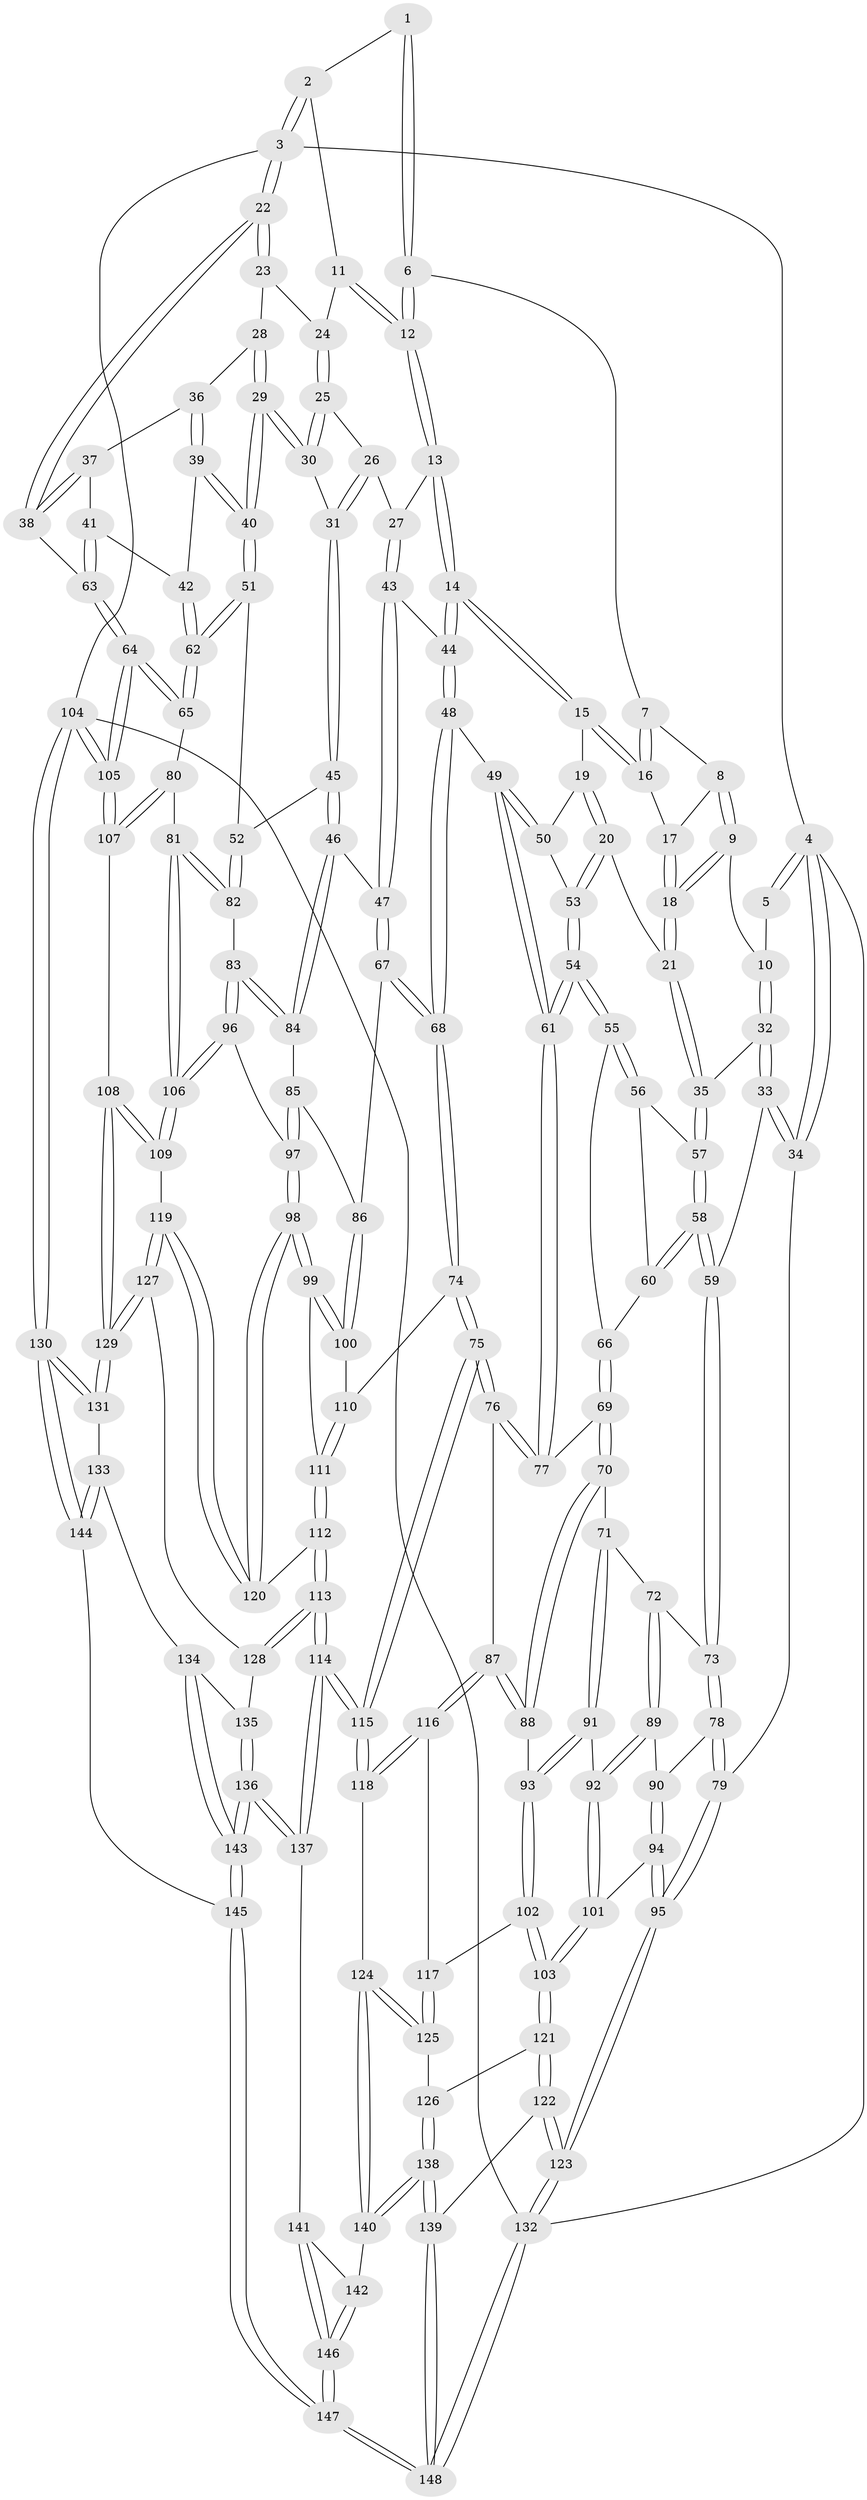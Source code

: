 // Generated by graph-tools (version 1.1) at 2025/17/03/09/25 04:17:21]
// undirected, 148 vertices, 367 edges
graph export_dot {
graph [start="1"]
  node [color=gray90,style=filled];
  1 [pos="+0.3963263197635572+0"];
  2 [pos="+0.7886469885058073+0"];
  3 [pos="+1+0"];
  4 [pos="+0+0"];
  5 [pos="+0.10473261007192636+0"];
  6 [pos="+0.39790670503184017+0"];
  7 [pos="+0.377999838952558+0"];
  8 [pos="+0.26627961356224644+0.0950100243173837"];
  9 [pos="+0.21698858632414408+0.15557312194180697"];
  10 [pos="+0.1384048072823748+0.1472388911065507"];
  11 [pos="+0.7384669899020638+0.06930163946781333"];
  12 [pos="+0.5664543392955489+0.14637740995421894"];
  13 [pos="+0.5648208657583778+0.1524737034108073"];
  14 [pos="+0.489948200536739+0.21646996099134888"];
  15 [pos="+0.4563150668811573+0.20745973986552704"];
  16 [pos="+0.3676209265894238+0.11891069697868933"];
  17 [pos="+0.33802526978224257+0.14881901211171483"];
  18 [pos="+0.2907886638913284+0.20653087797283295"];
  19 [pos="+0.32006471838546313+0.2440579059761736"];
  20 [pos="+0.30963695497644567+0.24243193767210244"];
  21 [pos="+0.30186101180864655+0.23743157158402328"];
  22 [pos="+1+0"];
  23 [pos="+0.8190248136055277+0.15305896977118158"];
  24 [pos="+0.7966357011514228+0.14487963570924614"];
  25 [pos="+0.771697138487708+0.18329281937325162"];
  26 [pos="+0.7096782021794393+0.22559724846301116"];
  27 [pos="+0.6332358258878009+0.23903902494454082"];
  28 [pos="+0.8629465297052649+0.19261677734878618"];
  29 [pos="+0.790797609438245+0.2979889304361567"];
  30 [pos="+0.767220689262493+0.23211052675901991"];
  31 [pos="+0.7307437467963181+0.28956053526480985"];
  32 [pos="+0.0741222678843201+0.222203384674767"];
  33 [pos="+0+0.28128460340553074"];
  34 [pos="+0+0.2605016347199752"];
  35 [pos="+0.23180821781111924+0.2960206621905662"];
  36 [pos="+0.8648757654495184+0.1937605932236349"];
  37 [pos="+0.9150853840145965+0.19112930318015298"];
  38 [pos="+1+0"];
  39 [pos="+0.8847088355156297+0.3154859868966988"];
  40 [pos="+0.7786146701666354+0.3833155472719097"];
  41 [pos="+1+0.31706020812765373"];
  42 [pos="+0.955503630778607+0.33660963269010075"];
  43 [pos="+0.6551940612713955+0.3582610249152558"];
  44 [pos="+0.47856207391748345+0.3351469066453433"];
  45 [pos="+0.7161382989477152+0.39439458563861923"];
  46 [pos="+0.704508581847072+0.39649196019695027"];
  47 [pos="+0.6898019689611835+0.39373838969566527"];
  48 [pos="+0.4559604113500551+0.3622197887043241"];
  49 [pos="+0.4537551958561316+0.3625481000867627"];
  50 [pos="+0.37482047400186685+0.2948640754901827"];
  51 [pos="+0.7674391084095903+0.3961646575574385"];
  52 [pos="+0.7668405941073221+0.3963559773155165"];
  53 [pos="+0.31969183392919226+0.34806516293140916"];
  54 [pos="+0.3238386535386867+0.409900137377002"];
  55 [pos="+0.30015743201170364+0.40039076826458925"];
  56 [pos="+0.23645018536924012+0.3304757748674981"];
  57 [pos="+0.2309059693938673+0.3169889997218281"];
  58 [pos="+0.10372428237536961+0.3790950970980711"];
  59 [pos="+0.0648478478963616+0.37392309948555646"];
  60 [pos="+0.18182917010658903+0.40862556835075736"];
  61 [pos="+0.3336887374010506+0.4191367694534714"];
  62 [pos="+0.8992117692229619+0.45950515658249785"];
  63 [pos="+1+0.3405175903450688"];
  64 [pos="+1+0.4937968308057448"];
  65 [pos="+0.9457603759607223+0.5263523056273408"];
  66 [pos="+0.19079036317162368+0.4156827342784315"];
  67 [pos="+0.5341348595541013+0.5271937630489829"];
  68 [pos="+0.5329957010100708+0.5278469958801351"];
  69 [pos="+0.20264252823535717+0.48354176648039393"];
  70 [pos="+0.1909917547685598+0.5095522679175696"];
  71 [pos="+0.1537846992815993+0.512833359306841"];
  72 [pos="+0.123375807922959+0.5019175540002306"];
  73 [pos="+0.07632154558708165+0.4463404354230415"];
  74 [pos="+0.5277998000010212+0.5397925252734915"];
  75 [pos="+0.44013278036998493+0.585891470051708"];
  76 [pos="+0.34646168191478266+0.5389470088124657"];
  77 [pos="+0.33051986744338724+0.44400257970819085"];
  78 [pos="+0.025950756037993225+0.5235491802152429"];
  79 [pos="+0+0.5946631071846983"];
  80 [pos="+0.9288460764180431+0.5461567029843316"];
  81 [pos="+0.9210654028043569+0.5500809287075327"];
  82 [pos="+0.7918608632779054+0.5013594358003669"];
  83 [pos="+0.7824568309326643+0.5800013849954838"];
  84 [pos="+0.7048894553059516+0.5476089757644207"];
  85 [pos="+0.7030435495974005+0.5490960833456581"];
  86 [pos="+0.699322944969513+0.5512964363578802"];
  87 [pos="+0.26183957443569617+0.589331893475076"];
  88 [pos="+0.25580276886692055+0.5863255239377115"];
  89 [pos="+0.08174751749228754+0.574297517113963"];
  90 [pos="+0.044644799042289435+0.5465581004400109"];
  91 [pos="+0.1439966028101407+0.5805471946737703"];
  92 [pos="+0.0824343019815926+0.5773549638234007"];
  93 [pos="+0.1598412924447268+0.6035670031671156"];
  94 [pos="+0+0.640932067516168"];
  95 [pos="+0+0.6511239721803237"];
  96 [pos="+0.8052111921787991+0.6146043762007026"];
  97 [pos="+0.7205714545928149+0.6471240577434022"];
  98 [pos="+0.6912925800550501+0.6642422538920292"];
  99 [pos="+0.680163496809097+0.6493311326248942"];
  100 [pos="+0.6609956818287718+0.6107906414902395"];
  101 [pos="+0.06563426118569707+0.6455848168682615"];
  102 [pos="+0.11288917291637139+0.6829951706573364"];
  103 [pos="+0.1106257841156554+0.6839496401633778"];
  104 [pos="+1+1"];
  105 [pos="+1+0.8418662454880347"];
  106 [pos="+0.8209758568256736+0.6222099801691574"];
  107 [pos="+0.9659019540701221+0.722168426140549"];
  108 [pos="+0.8555714192118485+0.7322304630612475"];
  109 [pos="+0.8378297710797356+0.6966904968373369"];
  110 [pos="+0.5593193108854141+0.5793513136956947"];
  111 [pos="+0.5770624851210255+0.6509072856720078"];
  112 [pos="+0.578858459909472+0.6811215957347125"];
  113 [pos="+0.5026198928774129+0.8128983885505682"];
  114 [pos="+0.4784875649686744+0.8275169812860902"];
  115 [pos="+0.4164898178384387+0.7847903376063459"];
  116 [pos="+0.2607181654032257+0.6118296508228733"];
  117 [pos="+0.1859904641493508+0.6854321009455447"];
  118 [pos="+0.3428863563776558+0.7868073350922851"];
  119 [pos="+0.6871180598861112+0.7088421537039302"];
  120 [pos="+0.684667042020883+0.6995346491440639"];
  121 [pos="+0.09415588544655666+0.7743337052649413"];
  122 [pos="+0.029569794233961697+0.8208661738474817"];
  123 [pos="+0+0.8331941185604269"];
  124 [pos="+0.31825063856748553+0.7979050200968009"];
  125 [pos="+0.2726401021726673+0.7956637323107969"];
  126 [pos="+0.20920015544865608+0.8141873115277068"];
  127 [pos="+0.6855316005615775+0.744280260018948"];
  128 [pos="+0.6095307896903549+0.792732219743146"];
  129 [pos="+0.8036043662208084+0.8392483140388651"];
  130 [pos="+1+1"];
  131 [pos="+0.8040975930967232+0.8507871255038819"];
  132 [pos="+0+1"];
  133 [pos="+0.7871498934787524+0.8583404412548821"];
  134 [pos="+0.7760250020510179+0.8620970408195615"];
  135 [pos="+0.685520060047574+0.8572435519812309"];
  136 [pos="+0.5281973272462479+0.9892902826873022"];
  137 [pos="+0.5003229802108979+0.9190170285025004"];
  138 [pos="+0.15162865327667535+0.9437889039951664"];
  139 [pos="+0.134242146830681+0.9577933680998004"];
  140 [pos="+0.27993085132581996+0.9327236600060027"];
  141 [pos="+0.3554296550620357+0.9512594851054489"];
  142 [pos="+0.2858431983333543+0.9470056143795534"];
  143 [pos="+0.5458957246158276+1"];
  144 [pos="+0.6144428500487885+1"];
  145 [pos="+0.5518521113862284+1"];
  146 [pos="+0.29677601189582115+1"];
  147 [pos="+0.29960700014033814+1"];
  148 [pos="+0.03957890179815252+1"];
  1 -- 2;
  1 -- 6;
  1 -- 6;
  2 -- 3;
  2 -- 3;
  2 -- 11;
  3 -- 4;
  3 -- 22;
  3 -- 22;
  3 -- 104;
  4 -- 5;
  4 -- 5;
  4 -- 34;
  4 -- 34;
  4 -- 132;
  5 -- 10;
  6 -- 7;
  6 -- 12;
  6 -- 12;
  7 -- 8;
  7 -- 16;
  7 -- 16;
  8 -- 9;
  8 -- 9;
  8 -- 17;
  9 -- 10;
  9 -- 18;
  9 -- 18;
  10 -- 32;
  10 -- 32;
  11 -- 12;
  11 -- 12;
  11 -- 24;
  12 -- 13;
  12 -- 13;
  13 -- 14;
  13 -- 14;
  13 -- 27;
  14 -- 15;
  14 -- 15;
  14 -- 44;
  14 -- 44;
  15 -- 16;
  15 -- 16;
  15 -- 19;
  16 -- 17;
  17 -- 18;
  17 -- 18;
  18 -- 21;
  18 -- 21;
  19 -- 20;
  19 -- 20;
  19 -- 50;
  20 -- 21;
  20 -- 53;
  20 -- 53;
  21 -- 35;
  21 -- 35;
  22 -- 23;
  22 -- 23;
  22 -- 38;
  22 -- 38;
  23 -- 24;
  23 -- 28;
  24 -- 25;
  24 -- 25;
  25 -- 26;
  25 -- 30;
  25 -- 30;
  26 -- 27;
  26 -- 31;
  26 -- 31;
  27 -- 43;
  27 -- 43;
  28 -- 29;
  28 -- 29;
  28 -- 36;
  29 -- 30;
  29 -- 30;
  29 -- 40;
  29 -- 40;
  30 -- 31;
  31 -- 45;
  31 -- 45;
  32 -- 33;
  32 -- 33;
  32 -- 35;
  33 -- 34;
  33 -- 34;
  33 -- 59;
  34 -- 79;
  35 -- 57;
  35 -- 57;
  36 -- 37;
  36 -- 39;
  36 -- 39;
  37 -- 38;
  37 -- 38;
  37 -- 41;
  38 -- 63;
  39 -- 40;
  39 -- 40;
  39 -- 42;
  40 -- 51;
  40 -- 51;
  41 -- 42;
  41 -- 63;
  41 -- 63;
  42 -- 62;
  42 -- 62;
  43 -- 44;
  43 -- 47;
  43 -- 47;
  44 -- 48;
  44 -- 48;
  45 -- 46;
  45 -- 46;
  45 -- 52;
  46 -- 47;
  46 -- 84;
  46 -- 84;
  47 -- 67;
  47 -- 67;
  48 -- 49;
  48 -- 68;
  48 -- 68;
  49 -- 50;
  49 -- 50;
  49 -- 61;
  49 -- 61;
  50 -- 53;
  51 -- 52;
  51 -- 62;
  51 -- 62;
  52 -- 82;
  52 -- 82;
  53 -- 54;
  53 -- 54;
  54 -- 55;
  54 -- 55;
  54 -- 61;
  54 -- 61;
  55 -- 56;
  55 -- 56;
  55 -- 66;
  56 -- 57;
  56 -- 60;
  57 -- 58;
  57 -- 58;
  58 -- 59;
  58 -- 59;
  58 -- 60;
  58 -- 60;
  59 -- 73;
  59 -- 73;
  60 -- 66;
  61 -- 77;
  61 -- 77;
  62 -- 65;
  62 -- 65;
  63 -- 64;
  63 -- 64;
  64 -- 65;
  64 -- 65;
  64 -- 105;
  64 -- 105;
  65 -- 80;
  66 -- 69;
  66 -- 69;
  67 -- 68;
  67 -- 68;
  67 -- 86;
  68 -- 74;
  68 -- 74;
  69 -- 70;
  69 -- 70;
  69 -- 77;
  70 -- 71;
  70 -- 88;
  70 -- 88;
  71 -- 72;
  71 -- 91;
  71 -- 91;
  72 -- 73;
  72 -- 89;
  72 -- 89;
  73 -- 78;
  73 -- 78;
  74 -- 75;
  74 -- 75;
  74 -- 110;
  75 -- 76;
  75 -- 76;
  75 -- 115;
  75 -- 115;
  76 -- 77;
  76 -- 77;
  76 -- 87;
  78 -- 79;
  78 -- 79;
  78 -- 90;
  79 -- 95;
  79 -- 95;
  80 -- 81;
  80 -- 107;
  80 -- 107;
  81 -- 82;
  81 -- 82;
  81 -- 106;
  81 -- 106;
  82 -- 83;
  83 -- 84;
  83 -- 84;
  83 -- 96;
  83 -- 96;
  84 -- 85;
  85 -- 86;
  85 -- 97;
  85 -- 97;
  86 -- 100;
  86 -- 100;
  87 -- 88;
  87 -- 88;
  87 -- 116;
  87 -- 116;
  88 -- 93;
  89 -- 90;
  89 -- 92;
  89 -- 92;
  90 -- 94;
  90 -- 94;
  91 -- 92;
  91 -- 93;
  91 -- 93;
  92 -- 101;
  92 -- 101;
  93 -- 102;
  93 -- 102;
  94 -- 95;
  94 -- 95;
  94 -- 101;
  95 -- 123;
  95 -- 123;
  96 -- 97;
  96 -- 106;
  96 -- 106;
  97 -- 98;
  97 -- 98;
  98 -- 99;
  98 -- 99;
  98 -- 120;
  98 -- 120;
  99 -- 100;
  99 -- 100;
  99 -- 111;
  100 -- 110;
  101 -- 103;
  101 -- 103;
  102 -- 103;
  102 -- 103;
  102 -- 117;
  103 -- 121;
  103 -- 121;
  104 -- 105;
  104 -- 105;
  104 -- 130;
  104 -- 130;
  104 -- 132;
  105 -- 107;
  105 -- 107;
  106 -- 109;
  106 -- 109;
  107 -- 108;
  108 -- 109;
  108 -- 109;
  108 -- 129;
  108 -- 129;
  109 -- 119;
  110 -- 111;
  110 -- 111;
  111 -- 112;
  111 -- 112;
  112 -- 113;
  112 -- 113;
  112 -- 120;
  113 -- 114;
  113 -- 114;
  113 -- 128;
  113 -- 128;
  114 -- 115;
  114 -- 115;
  114 -- 137;
  114 -- 137;
  115 -- 118;
  115 -- 118;
  116 -- 117;
  116 -- 118;
  116 -- 118;
  117 -- 125;
  117 -- 125;
  118 -- 124;
  119 -- 120;
  119 -- 120;
  119 -- 127;
  119 -- 127;
  121 -- 122;
  121 -- 122;
  121 -- 126;
  122 -- 123;
  122 -- 123;
  122 -- 139;
  123 -- 132;
  123 -- 132;
  124 -- 125;
  124 -- 125;
  124 -- 140;
  124 -- 140;
  125 -- 126;
  126 -- 138;
  126 -- 138;
  127 -- 128;
  127 -- 129;
  127 -- 129;
  128 -- 135;
  129 -- 131;
  129 -- 131;
  130 -- 131;
  130 -- 131;
  130 -- 144;
  130 -- 144;
  131 -- 133;
  132 -- 148;
  132 -- 148;
  133 -- 134;
  133 -- 144;
  133 -- 144;
  134 -- 135;
  134 -- 143;
  134 -- 143;
  135 -- 136;
  135 -- 136;
  136 -- 137;
  136 -- 137;
  136 -- 143;
  136 -- 143;
  137 -- 141;
  138 -- 139;
  138 -- 139;
  138 -- 140;
  138 -- 140;
  139 -- 148;
  139 -- 148;
  140 -- 142;
  141 -- 142;
  141 -- 146;
  141 -- 146;
  142 -- 146;
  142 -- 146;
  143 -- 145;
  143 -- 145;
  144 -- 145;
  145 -- 147;
  145 -- 147;
  146 -- 147;
  146 -- 147;
  147 -- 148;
  147 -- 148;
}
